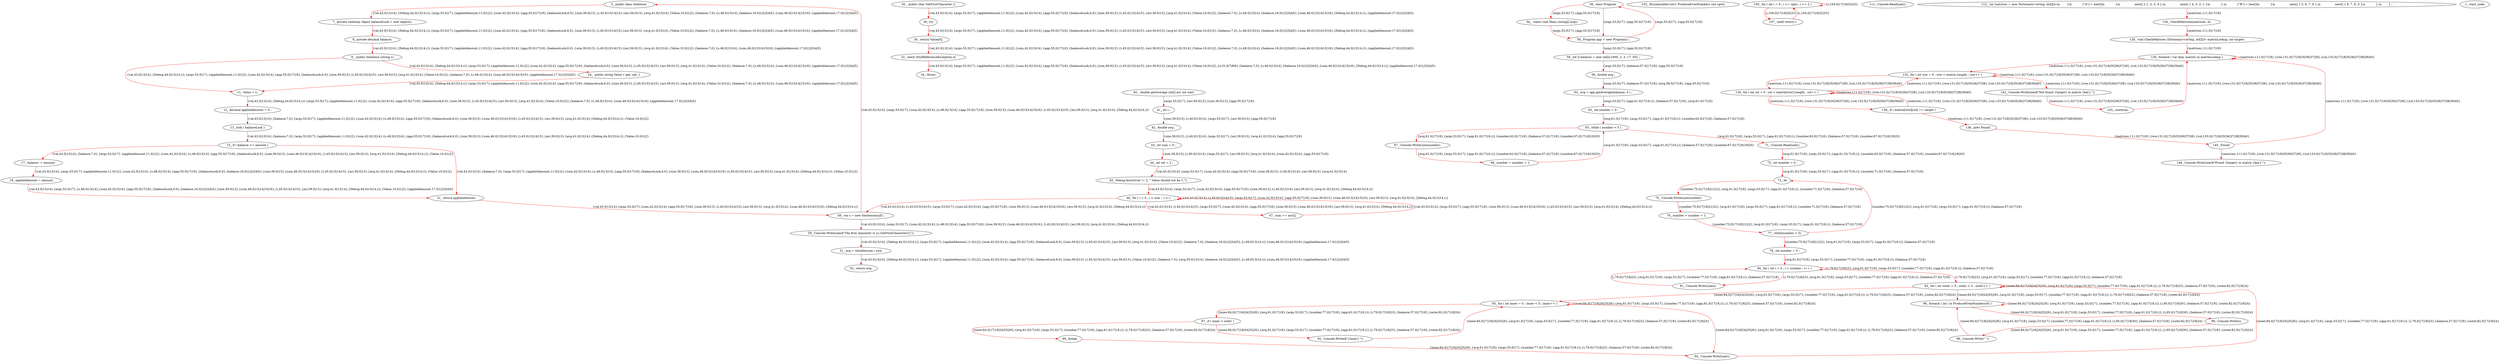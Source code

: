 digraph  {
11 [label="5_\ public\ class\ Sentence\ ", type_label=class_declaration];
15 [label="7_\ private\ readonly\ object\ balanceLock\ =\ new\ object\(\);", type_label=expression_statement];
26 [label="8_\ private\ decimal\ balance;", type_label=expression_statement];
32 [label="9_\ \ public\ Sentence\ \(string\ s\)", type_label=constructor_declaration];
40 [label="11_\ Value\ =\ s;", type_label=expression_statement];
45 [label="12_\ decimal\ appliedAmount\ =\ 0\ ;", type_label=local_declaration];
52 [label="13_\ lock\ \(\ balanceLock\ \)", type_label=lock];
55 [label="15_\ if\ \(\ balance\ >=\ amount\ \)", type_label=if];
60 [label="17_\ balance\ \-=\ amount;", type_label=expression_statement];
65 [label="18_\ appliedAmount\ =\ amount;", type_label=expression_statement];
70 [label="21_\ return\ appliedAmount;", type_label=expression_statement];
72 [label="24_\ \ public\ string\ Value\ \{\ get;\ set;\ \}", type_label=property_declaration];
79 [label="26_\ \ public\ char\ GetFirstCharacter\ \(\)", type_label=method_declaration];
85 [label="28_\ try", type_label=try];
87 [label="30_\ return\ Value\[0\];", type_label=expression_statement];
93 [label="32_\ catch\ \(NullReferenceException\ e\)", type_label=catch];
98 [label="34_\ throw;", type_label=expression_statement];
99 [label="38_\ class\ Program\ ", type_label=class_declaration];
102 [label="40_\ \ double\ getAverage\ \(int\[\]\ arr,\ int\ size\)", type_label=method_declaration];
115 [label="41_\ int\ i\ ;", type_label=local_declaration];
120 [label="42_\ double\ avg\ ;", type_label=local_declaration];
125 [label="43_\ int\ sum\ =\ 0\ ;", type_label=local_declaration];
132 [label="44_\ int\ val\ =\ 2\ ;", type_label=local_declaration];
139 [label="45_\ Debug\.Assert\(val\ !=\ 2,\ \"\ Value\ should\ not\ be\ 2\.\"\);", type_label=expression_statement];
151 [label="46_\ for\ \(\ i\ =\ 0\ ;\ i\ <\ size\ ;\ \+\+i\ \)", type_label=for];
162 [label="47_\ sum\ \+=\ arr\[i\];", type_label=expression_statement];
171 [label="49_\ var\ s\ =\ new\ Sentence\(null\)\ ;", type_label=local_declaration];
182 [label="50_\ Console\.WriteLine\(\$\"The\ first\ character\ is\ \{s\.GetFirstCharacter\(\)\}\"\);", type_label=expression_statement];
197 [label="51_\ avg\ =\ \(double\)sum\ /\ size;", type_label=expression_statement];
206 [label="52_\ return\ avg;", type_label=expression_statement];
208 [label="54_\ \ static\ void\ Main\ \(string\[\]\ args\)", type_label=method_declaration];
219 [label="56_\ Program\ app\ =\ new\ Program\(\)\ ;", type_label=local_declaration];
228 [label="58_\ int\ \[\]\ balance\ =\ new\ int\[\]\{1000,\ 2,\ 3,\ 17,\ 50\}\ ;", type_label=local_declaration];
246 [label="59_\ double\ avg\ ;", type_label=local_declaration];
251 [label="62_\ avg\ =\ app\.getAverage\(balance,\ 5\ \)\ ;", type_label=expression_statement];
264 [label="63_\ int\ number\ =\ 0\ ;", type_label=local_declaration];
271 [label="65_\ while\ \(\ number\ <\ 5\ \)", type_label=while];
276 [label="67_\ Console\.WriteLine\(number\);", type_label=expression_statement];
284 [label="68_\ number\ =\ number\ \+\ 1;", type_label=expression_statement];
291 [label="71_\ Console\.ReadLine\(\);", type_label=expression_statement];
297 [label="72_\ int\ number\ =\ 0\ ;", type_label=local_declaration];
304 [label="73_\ do", type_label=do];
306 [label="75_\ Console\.WriteLine\(number\);", type_label=expression_statement];
314 [label="76_\ number\ =\ number\ \+\ 1;", type_label=expression_statement];
321 [label="77_\ while\(number\ <\ 5\)", type_label=while];
324 [label="78_\ int\ number\ =\ 5\ ;", type_label=local_declaration];
331 [label="80_\ for\ \(\ int\ i\ =\ 0\ ;\ i\ <\ number\ ;\ i\+\+\ \)", type_label=for];
343 [label="81_\ Console\.WriteLine\(i\);", type_label=expression_statement];
351 [label="83_\ for\ \(\ int\ outer\ =\ 0\ ;\ outer\ <\ 5\ ;\ outer\+\+\ \)", type_label=for];
364 [label="85_\ for\ \(\ int\ inner\ =\ 0\ ;\ inner\ <\ 5\ ;\ inner\+\+\ \)", type_label=for];
377 [label="87_\ if\ \(\ inner\ >\ outer\ \)", type_label=if];
382 [label="89_\ break;", type_label=expression_statement];
383 [label="92_\ Console\.Write\(\$\"\{inner\}\ \"\);", type_label=expression_statement];
394 [label="94_\ Console\.WriteLine\(\);", type_label=expression_statement];
400 [label="96_\ foreach\ \(\ int\ i\ in\ ProduceEvenNumbers\(9\)\ \)", type_label=foreach];
409 [label="98_\ Console\.Write\(i\);", type_label=expression_statement];
417 [label="99_\ Console\.Write\(\"\ \"\);", type_label=expression_statement];
425 [label="103_\ IEnumerable<int>\ ProduceEvenNumbers\ \(int\ upto\)", type_label=local_function];
436 [label="105_\ for\ \(\ int\ i\ =\ 0\ ;\ i\ <=\ upto\ ;\ i\ \+=\ 2\ \)", type_label=for];
451 [label="107_\ yield\ return\ i;", type_label=expression_statement];
453 [label="111_\ Console\.ReadLine\(\);", type_label=expression_statement];
459 [label="112_\ var\ matrices\ =\ new\ Dictionary<string,\ int\[\]\[\]>\\n\ \ \ \ \ \ \ \ \{\\n\ \ \ \ \ \ \ \ \ \ \ \ \[\"A\"\]\ =\ new\[\]\\n\ \ \ \ \ \ \ \ \ \ \ \ \{\\n\ \ \ \ \ \ \ \ \ \ \ \ \ \ \ \ new\[\]\ \{\ 1,\ 2,\ 3,\ 4\ \},\\n\ \ \ \ \ \ \ \ \ \ \ \ \ \ \ \ new\[\]\ \{\ 4,\ 3,\ 2,\ 1\ \}\\n\ \ \ \ \ \ \ \ \ \ \ \ \},\\n\ \ \ \ \ \ \ \ \ \ \ \ \[\"B\"\]\ =\ new\[\]\\n\ \ \ \ \ \ \ \ \ \ \ \ \{\\n\ \ \ \ \ \ \ \ \ \ \ \ \ \ \ \ new\[\]\ \{\ 5,\ 6,\ 7,\ 8\ \},\\n\ \ \ \ \ \ \ \ \ \ \ \ \ \ \ \ new\[\]\ \{\ 8,\ 7,\ 6,\ 5\ \}\\n\ \ \ \ \ \ \ \ \ \ \ \ \},\\n\ \ \ \ \ \ \ \ \}\ ;", type_label=local_declaration];
516 [label="126_\ CheckMatrices\(matrices,\ 4\);", type_label=expression_statement];
524 [label="128_\ void\ CheckMatrices\ \(Dictionary<string,\ int\[\]\[\]>\ matrixLookup,\ int\ target\)", type_label=local_function];
543 [label="130_\ foreach\ \(\ var\ \(key,\ matrix\)\ in\ matrixLookup\ \)", type_label=foreach];
550 [label="132_\ for\ \(\ int\ row\ =\ 0\ ;\ row\ <\ matrix\.Length\ ;\ row\+\+\ \)", type_label=for];
565 [label="134_\ for\ \(\ int\ col\ =\ 0\ ;\ col\ <\ matrix\[row\]\.Length\ ;\ col\+\+\ \)", type_label=for];
584 [label="136_\ if\ \(\ matrix\[row\]\[col\]\ ==\ target\ \)", type_label=if];
597 [label="138_\ goto\ Found;", type_label=expression_statement];
599 [label="142_\ Console\.WriteLine\(\$\"Not\ found\ \{target\}\ in\ matrix\ \{key\}\.\"\);", type_label=expression_statement];
614 [label="143_\ continue;", type_label=expression_statement];
615 [label="145_\ Found", type_label=label];
617 [label="146_\ Console\.WriteLine\(\$\"Found\ \{target\}\ in\ matrix\ \{key\}\.\"\);", type_label=expression_statement];
1 [label="1_\ start_node", type_label=start];
11 -> 15  [color=red, controlflow_type=class_next, edge_type=CFG_edge, key=0, label="{val,43,0|13|14},{Debug,44,0|13|14,()},{args,53,0|17},{appliedAmount,11,0|1|2},{sum,42,0|13|14},{app,55,0|17|18},{balanceLock,6,0},{size,39,0|13},{i,45,0|13|14|15},{arr,39,0|13},{avg,41,0|13|14},{Value,10,0|1|2},{balance,7,0},{s,48,0|13|14},{balance,16,0|1|2|3|4|5},{sum,46,0|13|14|15|16},{appliedAmount,17,0|1|2|3|4|5}"];
15 -> 26  [color=red, controlflow_type=class_next, edge_type=CFG_edge, key=0, label="{val,43,0|13|14},{Debug,44,0|13|14,()},{args,53,0|17},{appliedAmount,11,0|1|2},{sum,42,0|13|14},{app,55,0|17|18},{balanceLock,6,0},{size,39,0|13},{i,45,0|13|14|15},{arr,39,0|13},{avg,41,0|13|14},{Value,10,0|1|2},{balance,7,0},{s,48,0|13|14},{balance,16,0|1|2|3|4|5},{sum,46,0|13|14|15|16},{appliedAmount,17,0|1|2|3|4|5}"];
26 -> 32  [color=red, controlflow_type=constructor_next, edge_type=CFG_edge, key=0, label="{val,43,0|13|14},{Debug,44,0|13|14,()},{args,53,0|17},{appliedAmount,11,0|1|2},{sum,42,0|13|14},{app,55,0|17|18},{balanceLock,6,0},{size,39,0|13},{i,45,0|13|14|15},{arr,39,0|13},{avg,41,0|13|14},{Value,10,0|1|2},{balance,7,0},{s,48,0|13|14},{sum,46,0|13|14|15|16},{appliedAmount,17,0|1|2|3|4|5}"];
32 -> 72  [color=red, controlflow_type="next_line 1", edge_type=CFG_edge, key=0, label="{val,43,0|13|14},{Debug,44,0|13|14,()},{args,53,0|17},{appliedAmount,11,0|1|2},{sum,42,0|13|14},{app,55,0|17|18},{balanceLock,6,0},{size,39,0|13},{i,45,0|13|14|15},{arr,39,0|13},{avg,41,0|13|14},{Value,10,0|1|2},{balance,7,0},{s,48,0|13|14},{sum,46,0|13|14|15|16},{appliedAmount,17,0|1|2|3|4|5}"];
32 -> 40  [color=red, controlflow_type=first_next_line, edge_type=CFG_edge, key=0, label="{val,43,0|13|14},{Debug,44,0|13|14,()},{args,53,0|17},{appliedAmount,11,0|1|2},{sum,42,0|13|14},{app,55,0|17|18},{balanceLock,6,0},{size,39,0|13},{i,45,0|13|14|15},{arr,39,0|13},{avg,41,0|13|14},{Value,10,0|1|2},{balance,7,0},{s,48,0|13|14},{sum,46,0|13|14|15|16},{appliedAmount,17,0|1|2|3|4|5}"];
40 -> 45  [color=red, controlflow_type="next_line 1", edge_type=CFG_edge, key=0, label="{val,43,0|13|14},{Debug,44,0|13|14,()},{args,53,0|17},{appliedAmount,11,0|1|2},{sum,42,0|13|14},{app,55,0|17|18},{balanceLock,6,0},{size,39,0|13},{i,45,0|13|14|15},{arr,39,0|13},{avg,41,0|13|14},{Value,10,0|1|2},{balance,7,0},{s,48,0|13|14},{sum,46,0|13|14|15|16},{appliedAmount,17,0|1|2|3|4|5}"];
45 -> 52  [color=red, controlflow_type="next_line 1", edge_type=CFG_edge, key=0, label="{val,43,0|13|14},{balance,7,0},{args,53,0|17},{appliedAmount,11,0|1|2},{sum,42,0|13|14},{s,48,0|13|14},{app,55,0|17|18},{balanceLock,6,0},{size,39,0|13},{sum,46,0|13|14|15|16},{i,45,0|13|14|15},{arr,39,0|13},{avg,41,0|13|14},{Debug,44,0|13|14,()},{Value,10,0|1|2}"];
52 -> 55  [color=red, controlflow_type=first_next_line, edge_type=CFG_edge, key=0, label="{val,43,0|13|14},{balance,7,0},{args,53,0|17},{appliedAmount,11,0|1|2},{sum,42,0|13|14},{s,48,0|13|14},{app,55,0|17|18},{balanceLock,6,0},{size,39,0|13},{sum,46,0|13|14|15|16},{i,45,0|13|14|15},{arr,39,0|13},{avg,41,0|13|14},{Debug,44,0|13|14,()},{Value,10,0|1|2}"];
55 -> 60  [color=red, controlflow_type=pos_next, edge_type=CFG_edge, key=0, label="{val,43,0|13|14},{balance,7,0},{args,53,0|17},{appliedAmount,11,0|1|2},{sum,42,0|13|14},{s,48,0|13|14},{app,55,0|17|18},{balanceLock,6,0},{size,39,0|13},{sum,46,0|13|14|15|16},{i,45,0|13|14|15},{arr,39,0|13},{avg,41,0|13|14},{Debug,44,0|13|14,()},{Value,10,0|1|2}"];
55 -> 70  [color=red, controlflow_type=next_line, edge_type=CFG_edge, key=0, label="{val,43,0|13|14},{balance,7,0},{args,53,0|17},{appliedAmount,11,0|1|2},{sum,42,0|13|14},{s,48,0|13|14},{app,55,0|17|18},{balanceLock,6,0},{size,39,0|13},{sum,46,0|13|14|15|16},{i,45,0|13|14|15},{arr,39,0|13},{avg,41,0|13|14},{Debug,44,0|13|14,()},{Value,10,0|1|2}"];
60 -> 65  [color=red, controlflow_type="next_line 1", edge_type=CFG_edge, key=0, label="{val,43,0|13|14},{args,53,0|17},{appliedAmount,11,0|1|2},{sum,42,0|13|14},{s,48,0|13|14},{app,55,0|17|18},{balanceLock,6,0},{balance,16,0|1|2|3|4|5},{size,39,0|13},{sum,46,0|13|14|15|16},{i,45,0|13|14|15},{arr,39,0|13},{avg,41,0|13|14},{Debug,44,0|13|14,()},{Value,10,0|1|2}"];
65 -> 70  [color=red, controlflow_type=next_line, edge_type=CFG_edge, key=0, label="{val,43,0|13|14},{args,53,0|17},{s,48,0|13|14},{sum,42,0|13|14},{app,55,0|17|18},{balanceLock,6,0},{balance,16,0|1|2|3|4|5},{size,39,0|13},{sum,46,0|13|14|15|16},{i,45,0|13|14|15},{arr,39,0|13},{avg,41,0|13|14},{Debug,44,0|13|14,()},{Value,10,0|1|2},{appliedAmount,17,0|1|2|3|4|5}"];
70 -> 171  [color=red, controlflow_type=class_return, edge_type=CFG_edge, key=0, label="{val,43,0|13|14},{args,53,0|17},{sum,42,0|13|14},{app,55,0|17|18},{size,39,0|13},{i,45,0|13|14|15},{arr,39,0|13},{avg,41,0|13|14},{sum,46,0|13|14|15|16},{Debug,44,0|13|14,()}"];
72 -> 40  [color=red, controlflow_type=first_next_line, edge_type=CFG_edge, key=0, label="{val,43,0|13|14},{Debug,44,0|13|14,()},{args,53,0|17},{appliedAmount,11,0|1|2},{sum,42,0|13|14},{app,55,0|17|18},{balanceLock,6,0},{size,39,0|13},{i,45,0|13|14|15},{arr,39,0|13},{avg,41,0|13|14},{Value,10,0|1|2},{balance,7,0},{s,48,0|13|14},{sum,46,0|13|14|15|16},{appliedAmount,17,0|1|2|3|4|5}"];
79 -> 85  [color=red, controlflow_type=first_next_line, edge_type=CFG_edge, key=0, label="{val,43,0|13|14},{args,53,0|17},{appliedAmount,11,0|1|2},{sum,42,0|13|14},{app,55,0|17|18},{balanceLock,6,0},{size,39,0|13},{i,45,0|13|14|15},{arr,39,0|13},{avg,41,0|13|14},{Value,10,0|1|2},{balance,7,0},{s,48,0|13|14},{balance,16,0|1|2|3|4|5},{sum,46,0|13|14|15|16},{Debug,44,0|13|14,()},{appliedAmount,17,0|1|2|3|4|5}"];
85 -> 87  [color=red, controlflow_type=next, edge_type=CFG_edge, key=0, label="{val,43,0|13|14},{args,53,0|17},{appliedAmount,11,0|1|2},{sum,42,0|13|14},{app,55,0|17|18},{balanceLock,6,0},{size,39,0|13},{i,45,0|13|14|15},{arr,39,0|13},{avg,41,0|13|14},{Value,10,0|1|2},{balance,7,0},{s,48,0|13|14},{balance,16,0|1|2|3|4|5},{sum,46,0|13|14|15|16},{Debug,44,0|13|14,()},{appliedAmount,17,0|1|2|3|4|5}"];
87 -> 93  [color=red, controlflow_type=catch_exception, edge_type=CFG_edge, key=0, label="{val,43,0|13|14},{args,53,0|17},{appliedAmount,11,0|1|2},{sum,42,0|13|14},{app,55,0|17|18},{balanceLock,6,0},{size,39,0|13},{i,45,0|13|14|15},{arr,39,0|13},{avg,41,0|13|14},{Value,10,0|1|2},{balance,7,0},{s,48,0|13|14},{balance,16,0|1|2|3|4|5},{sum,46,0|13|14|15|16},{Debug,44,0|13|14,()},{appliedAmount,17,0|1|2|3|4|5}"];
93 -> 98  [color=red, controlflow_type=next, edge_type=CFG_edge, key=0, label="{val,43,0|13|14},{args,53,0|17},{appliedAmount,11,0|1|2},{sum,42,0|13|14},{app,55,0|17|18},{balanceLock,6,0},{size,39,0|13},{i,45,0|13|14|15},{arr,39,0|13},{avg,41,0|13|14},{Value,10,0|1|2},{e,31,0|7|8|9},{balance,7,0},{s,48,0|13|14},{balance,16,0|1|2|3|4|5},{sum,46,0|13|14|15|16},{Debug,44,0|13|14,()},{appliedAmount,17,0|1|2|3|4|5}"];
99 -> 208  [color=red, controlflow_type=main_method_next, edge_type=CFG_edge, key=0, label="{args,53,0|17},{app,55,0|17|18}"];
99 -> 219  [color=red, controlflow_type=class_return, edge_type=CFG_edge, key=0, label="{args,53,0|17},{app,55,0|17|18}"];
102 -> 115  [color=red, controlflow_type=first_next_line, edge_type=CFG_edge, key=0, label="{args,53,0|17},{arr,39,0|13},{size,39,0|13},{app,55,0|17|18}"];
115 -> 120  [color=red, controlflow_type="next_line 1", edge_type=CFG_edge, key=0, label="{size,39,0|13},{i,40,0|13|14},{args,53,0|17},{arr,39,0|13},{app,55,0|17|18}"];
120 -> 125  [color=red, controlflow_type="next_line 1", edge_type=CFG_edge, key=0, label="{size,39,0|13},{i,40,0|13|14},{args,53,0|17},{arr,39,0|13},{avg,41,0|13|14},{app,55,0|17|18}"];
125 -> 132  [color=red, controlflow_type="next_line 1", edge_type=CFG_edge, key=0, label="{size,39,0|13},{i,40,0|13|14},{args,53,0|17},{arr,39,0|13},{avg,41,0|13|14},{sum,42,0|13|14},{app,55,0|17|18}"];
132 -> 139  [color=red, controlflow_type="next_line 1", edge_type=CFG_edge, key=0, label="{val,43,0|13|14},{args,53,0|17},{sum,42,0|13|14},{app,55,0|17|18},{size,39,0|13},{i,40,0|13|14},{arr,39,0|13},{avg,41,0|13|14}"];
139 -> 151  [color=red, controlflow_type="next_line 1", edge_type=CFG_edge, key=0, label="{val,43,0|13|14},{args,53,0|17},{sum,42,0|13|14},{app,55,0|17|18},{size,39,0|13},{i,40,0|13|14},{arr,39,0|13},{avg,41,0|13|14},{Debug,44,0|13|14,()}"];
151 -> 162  [color=red, controlflow_type=pos_next, edge_type=CFG_edge, key=0, label="{val,43,0|13|14},{i,45,0|13|14|15},{args,53,0|17},{sum,42,0|13|14},{app,55,0|17|18},{size,39,0|13},{sum,46,0|13|14|15|16},{arr,39,0|13},{avg,41,0|13|14},{Debug,44,0|13|14,()}"];
151 -> 171  [color=red, controlflow_type=neg_next, edge_type=CFG_edge, key=0, label="{val,43,0|13|14},{i,45,0|13|14|15},{args,53,0|17},{sum,42,0|13|14},{app,55,0|17|18},{size,39,0|13},{sum,46,0|13|14|15|16},{arr,39,0|13},{avg,41,0|13|14},{Debug,44,0|13|14,()}"];
151 -> 151  [color=red, controlflow_type=loop_update, edge_type=CFG_edge, key=0, label="{val,43,0|13|14},{i,45,0|13|14|15},{args,53,0|17},{sum,42,0|13|14},{app,55,0|17|18},{size,39,0|13},{sum,46,0|13|14|15|16},{arr,39,0|13},{avg,41,0|13|14},{Debug,44,0|13|14,()}"];
162 -> 151  [color=red, controlflow_type=loop_control, edge_type=CFG_edge, key=0, label="{val,43,0|13|14},{args,53,0|17},{app,55,0|17|18},{size,39,0|13},{sum,46,0|13|14|15|16},{i,45,0|13|14|15},{arr,39,0|13},{avg,41,0|13|14},{Debug,44,0|13|14,()}"];
171 -> 182  [color=red, controlflow_type="next_line 1", edge_type=CFG_edge, key=0, label="{val,43,0|13|14},{args,53,0|17},{sum,42,0|13|14},{s,48,0|13|14},{app,55,0|17|18},{size,39,0|13},{sum,46,0|13|14|15|16},{i,45,0|13|14|15},{arr,39,0|13},{avg,41,0|13|14},{Debug,44,0|13|14,()}"];
171 -> 11  [color=red, controlflow_type="constructor_call|177", edge_type=CFG_edge, key=0, label="{val,43,0|13|14},{args,53,0|17},{sum,42,0|13|14},{s,48,0|13|14},{app,55,0|17|18},{size,39,0|13},{sum,46,0|13|14|15|16},{i,45,0|13|14|15},{arr,39,0|13},{avg,41,0|13|14},{Debug,44,0|13|14,()}"];
182 -> 197  [color=red, controlflow_type="next_line 1", edge_type=CFG_edge, key=0, label="{val,43,0|13|14},{Debug,44,0|13|14,()},{args,53,0|17},{appliedAmount,11,0|1|2},{sum,42,0|13|14},{app,55,0|17|18},{balanceLock,6,0},{size,39,0|13},{i,45,0|13|14|15},{arr,39,0|13},{avg,41,0|13|14},{Value,10,0|1|2},{balance,7,0},{balance,16,0|1|2|3|4|5},{s,49,0|13|14,()},{sum,46,0|13|14|15|16},{appliedAmount,17,0|1|2|3|4|5}"];
197 -> 206  [color=red, controlflow_type="next_line 1", edge_type=CFG_edge, key=0, label="{val,43,0|13|14},{Debug,44,0|13|14,()},{args,53,0|17},{appliedAmount,11,0|1|2},{sum,42,0|13|14},{app,55,0|17|18},{balanceLock,6,0},{size,39,0|13},{i,45,0|13|14|15},{arr,39,0|13},{Value,10,0|1|2},{balance,7,0},{avg,50,0|13|14},{balance,16,0|1|2|3|4|5},{s,49,0|13|14,()},{sum,46,0|13|14|15|16},{appliedAmount,17,0|1|2|3|4|5}"];
208 -> 219  [color=red, controlflow_type=first_next_line, edge_type=CFG_edge, key=0, label="{args,53,0|17},{app,55,0|17|18}"];
219 -> 228  [color=red, controlflow_type="next_line 1", edge_type=CFG_edge, key=0, label="{args,53,0|17},{app,55,0|17|18}"];
219 -> 99  [color=red, controlflow_type="constructor_call|225", edge_type=CFG_edge, key=0, label="{args,53,0|17},{app,55,0|17|18}", target_constructor=32];
228 -> 246  [color=red, controlflow_type="next_line 1", edge_type=CFG_edge, key=0, label="{args,53,0|17},{balance,57,0|17|18},{app,55,0|17|18}"];
246 -> 251  [color=red, controlflow_type="next_line 1", edge_type=CFG_edge, key=0, label="{args,53,0|17},{balance,57,0|17|18},{avg,58,0|17|18},{app,55,0|17|18}"];
251 -> 264  [color=red, controlflow_type="next_line 1", edge_type=CFG_edge, key=0, label="{args,53,0|17},{app,61,0|17|18,()},{balance,57,0|17|18},{avg,61,0|17|18}"];
264 -> 271  [color=red, controlflow_type="next_line 1", edge_type=CFG_edge, key=0, label="{avg,61,0|17|18},{args,53,0|17},{app,61,0|17|18,()},{number,62,0|17|18},{balance,57,0|17|18}"];
271 -> 276  [color=red, controlflow_type=pos_next, edge_type=CFG_edge, key=0, label="{avg,61,0|17|18},{args,53,0|17},{app,61,0|17|18,()},{number,62,0|17|18},{balance,57,0|17|18},{number,67,0|17|18|19|20}"];
271 -> 291  [color=red, controlflow_type=neg_next, edge_type=CFG_edge, key=0, label="{avg,61,0|17|18},{args,53,0|17},{app,61,0|17|18,()},{number,62,0|17|18},{balance,57,0|17|18},{number,67,0|17|18|19|20}"];
276 -> 284  [color=red, controlflow_type="next_line 1", edge_type=CFG_edge, key=0, label="{avg,61,0|17|18},{args,53,0|17},{app,61,0|17|18,()},{number,62,0|17|18},{balance,57,0|17|18},{number,67,0|17|18|19|20}"];
284 -> 271  [color=red, controlflow_type=loop_control, edge_type=CFG_edge, key=0, label="{avg,61,0|17|18},{args,53,0|17},{app,61,0|17|18,()},{balance,57,0|17|18},{number,67,0|17|18|19|20}"];
291 -> 297  [color=red, controlflow_type="next_line 1", edge_type=CFG_edge, key=0, label="{avg,61,0|17|18},{args,53,0|17},{app,61,0|17|18,()},{number,62,0|17|18},{balance,57,0|17|18},{number,67,0|17|18|19|20}"];
297 -> 304  [color=red, controlflow_type="next_line 1", edge_type=CFG_edge, key=0, label="{avg,61,0|17|18},{args,53,0|17},{app,61,0|17|18,()},{number,71,0|17|18},{balance,57,0|17|18}"];
304 -> 306  [color=red, controlflow_type=pos_next, edge_type=CFG_edge, key=0, label="{number,75,0|17|18|21|22},{avg,61,0|17|18},{args,53,0|17},{app,61,0|17|18,()},{number,71,0|17|18},{balance,57,0|17|18}"];
306 -> 314  [color=red, controlflow_type="next_line 1", edge_type=CFG_edge, key=0, label="{number,75,0|17|18|21|22},{avg,61,0|17|18},{args,53,0|17},{app,61,0|17|18,()},{number,71,0|17|18},{balance,57,0|17|18}"];
314 -> 321  [color=red, controlflow_type=next, edge_type=CFG_edge, key=0, label="{number,75,0|17|18|21|22},{avg,61,0|17|18},{args,53,0|17},{app,61,0|17|18,()},{balance,57,0|17|18}"];
321 -> 304  [color=red, controlflow_type=loop_control, edge_type=CFG_edge, key=0, label="{number,75,0|17|18|21|22},{avg,61,0|17|18},{args,53,0|17},{app,61,0|17|18,()},{balance,57,0|17|18}"];
321 -> 324  [color=red, controlflow_type=neg_next, edge_type=CFG_edge, key=0, label="{number,75,0|17|18|21|22},{avg,61,0|17|18},{args,53,0|17},{app,61,0|17|18,()},{balance,57,0|17|18}"];
324 -> 331  [color=red, controlflow_type="next_line 1", edge_type=CFG_edge, key=0, label="{avg,61,0|17|18},{args,53,0|17},{number,77,0|17|18},{app,61,0|17|18,()},{balance,57,0|17|18}"];
331 -> 343  [color=red, controlflow_type=pos_next, edge_type=CFG_edge, key=0, label="{i,79,0|17|18|23},{avg,61,0|17|18},{args,53,0|17},{number,77,0|17|18},{app,61,0|17|18,()},{balance,57,0|17|18}"];
331 -> 351  [color=red, controlflow_type=neg_next, edge_type=CFG_edge, key=0, label="{i,79,0|17|18|23},{avg,61,0|17|18},{args,53,0|17},{number,77,0|17|18},{app,61,0|17|18,()},{balance,57,0|17|18}"];
331 -> 331  [color=red, controlflow_type=loop_update, edge_type=CFG_edge, key=0, label="{i,79,0|17|18|23},{avg,61,0|17|18},{args,53,0|17},{number,77,0|17|18},{app,61,0|17|18,()},{balance,57,0|17|18}"];
343 -> 331  [color=red, controlflow_type=loop_control, edge_type=CFG_edge, key=0, label="{i,79,0|17|18|23},{avg,61,0|17|18},{args,53,0|17},{number,77,0|17|18},{app,61,0|17|18,()},{balance,57,0|17|18}"];
351 -> 364  [color=red, controlflow_type=pos_next, edge_type=CFG_edge, key=0, label="{inner,84,0|17|18|24|25|26},{avg,61,0|17|18},{args,53,0|17},{number,77,0|17|18},{app,61,0|17|18,()},{i,79,0|17|18|23},{balance,57,0|17|18},{outer,82,0|17|18|24}"];
351 -> 400  [color=red, controlflow_type=neg_next, edge_type=CFG_edge, key=0, label="{inner,84,0|17|18|24|25|26},{avg,61,0|17|18},{args,53,0|17},{number,77,0|17|18},{app,61,0|17|18,()},{i,79,0|17|18|23},{balance,57,0|17|18},{outer,82,0|17|18|24}"];
351 -> 351  [color=red, controlflow_type=loop_update, edge_type=CFG_edge, key=0, label="{inner,84,0|17|18|24|25|26},{avg,61,0|17|18},{args,53,0|17},{number,77,0|17|18},{app,61,0|17|18,()},{i,79,0|17|18|23},{balance,57,0|17|18},{outer,82,0|17|18|24}"];
364 -> 377  [color=red, controlflow_type=pos_next, edge_type=CFG_edge, key=0, label="{inner,84,0|17|18|24|25|26},{avg,61,0|17|18},{args,53,0|17},{number,77,0|17|18},{app,61,0|17|18,()},{i,79,0|17|18|23},{balance,57,0|17|18},{outer,82,0|17|18|24}"];
364 -> 394  [color=red, controlflow_type=neg_next, edge_type=CFG_edge, key=0, label="{inner,84,0|17|18|24|25|26},{avg,61,0|17|18},{args,53,0|17},{number,77,0|17|18},{app,61,0|17|18,()},{i,79,0|17|18|23},{balance,57,0|17|18},{outer,82,0|17|18|24}"];
364 -> 364  [color=red, controlflow_type=loop_update, edge_type=CFG_edge, key=0, label="{inner,84,0|17|18|24|25|26},{avg,61,0|17|18},{args,53,0|17},{number,77,0|17|18},{app,61,0|17|18,()},{i,79,0|17|18|23},{balance,57,0|17|18},{outer,82,0|17|18|24}"];
377 -> 382  [color=red, controlflow_type=pos_next, edge_type=CFG_edge, key=0, label="{inner,84,0|17|18|24|25|26},{avg,61,0|17|18},{args,53,0|17},{number,77,0|17|18},{app,61,0|17|18,()},{i,79,0|17|18|23},{balance,57,0|17|18},{outer,82,0|17|18|24}"];
377 -> 383  [color=red, controlflow_type=next_line, edge_type=CFG_edge, key=0, label="{inner,84,0|17|18|24|25|26},{avg,61,0|17|18},{args,53,0|17},{number,77,0|17|18},{app,61,0|17|18,()},{i,79,0|17|18|23},{balance,57,0|17|18},{outer,82,0|17|18|24}"];
382 -> 394  [color=red, controlflow_type=jump_next, edge_type=CFG_edge, key=0, label="{inner,84,0|17|18|24|25|26},{avg,61,0|17|18},{args,53,0|17},{number,77,0|17|18},{app,61,0|17|18,()},{i,79,0|17|18|23},{balance,57,0|17|18},{outer,82,0|17|18|24}"];
383 -> 364  [color=red, controlflow_type=loop_control, edge_type=CFG_edge, key=0, label="{inner,84,0|17|18|24|25|26},{avg,61,0|17|18},{args,53,0|17},{number,77,0|17|18},{app,61,0|17|18,()},{i,79,0|17|18|23},{balance,57,0|17|18},{outer,82,0|17|18|24}"];
394 -> 351  [color=red, controlflow_type=loop_control, edge_type=CFG_edge, key=0, label="{inner,84,0|17|18|24|25|26},{avg,61,0|17|18},{args,53,0|17},{number,77,0|17|18},{app,61,0|17|18,()},{i,79,0|17|18|23},{balance,57,0|17|18},{outer,82,0|17|18|24}"];
400 -> 409  [color=red, controlflow_type=pos_next, edge_type=CFG_edge, key=0, label="{inner,84,0|17|18|24|25|26},{avg,61,0|17|18},{args,53,0|17},{number,77,0|17|18},{app,61,0|17|18,()},{i,95,0|17|18|30},{balance,57,0|17|18},{outer,82,0|17|18|24}"];
400 -> 400  [color=red, controlflow_type=loop_update, edge_type=CFG_edge, key=0, label="{inner,84,0|17|18|24|25|26},{avg,61,0|17|18},{args,53,0|17},{number,77,0|17|18},{app,61,0|17|18,()},{i,95,0|17|18|30},{balance,57,0|17|18},{outer,82,0|17|18|24}"];
409 -> 417  [color=red, controlflow_type="next_line 1", edge_type=CFG_edge, key=0, label="{inner,84,0|17|18|24|25|26},{avg,61,0|17|18},{args,53,0|17},{number,77,0|17|18},{app,61,0|17|18,()},{i,95,0|17|18|30},{balance,57,0|17|18},{outer,82,0|17|18|24}"];
417 -> 400  [color=red, controlflow_type=loop_control, edge_type=CFG_edge, key=0, label="{inner,84,0|17|18|24|25|26},{avg,61,0|17|18},{args,53,0|17},{number,77,0|17|18},{app,61,0|17|18,()},{i,95,0|17|18|30},{balance,57,0|17|18},{outer,82,0|17|18|24}"];
436 -> 451  [color=red, controlflow_type=pos_next, edge_type=CFG_edge, key=0, label="{i,104,0|17|18|32|33}"];
436 -> 436  [color=red, controlflow_type=loop_update, edge_type=CFG_edge, key=0, label="{i,104,0|17|18|32|33}"];
451 -> 436  [color=red, controlflow_type=yield_exit, edge_type=CFG_edge, key=0, label="{i,104,0|17|18|32|33}"];
459 -> 516  [color=red, controlflow_type="next_line 1", edge_type=CFG_edge, key=0, label="{matrices,111,0|17|18}"];
516 -> 524  [color=red, controlflow_type="next_line 1", edge_type=CFG_edge, key=0, label="{matrices,111,0|17|18}"];
524 -> 543  [color=red, controlflow_type=first_next_line, edge_type=CFG_edge, key=0, label="{matrices,111,0|17|18}"];
543 -> 550  [color=red, controlflow_type=pos_next, edge_type=CFG_edge, key=0, label="{matrices,111,0|17|18},{row,131,0|17|18|35|36|37|38},{col,133,0|17|18|35|36|37|38|39|40}"];
543 -> 543  [color=red, controlflow_type=loop_update, edge_type=CFG_edge, key=0, label="{matrices,111,0|17|18},{row,131,0|17|18|35|36|37|38},{col,133,0|17|18|35|36|37|38|39|40}"];
550 -> 565  [color=red, controlflow_type=pos_next, edge_type=CFG_edge, key=0, label="{matrices,111,0|17|18},{row,131,0|17|18|35|36|37|38},{col,133,0|17|18|35|36|37|38|39|40}"];
550 -> 599  [color=red, controlflow_type=neg_next, edge_type=CFG_edge, key=0, label="{matrices,111,0|17|18},{row,131,0|17|18|35|36|37|38},{col,133,0|17|18|35|36|37|38|39|40}"];
550 -> 550  [color=red, controlflow_type=loop_update, edge_type=CFG_edge, key=0, label="{matrices,111,0|17|18},{row,131,0|17|18|35|36|37|38},{col,133,0|17|18|35|36|37|38|39|40}"];
565 -> 584  [color=red, controlflow_type=pos_next, edge_type=CFG_edge, key=0, label="{matrices,111,0|17|18},{row,131,0|17|18|35|36|37|38},{col,133,0|17|18|35|36|37|38|39|40}"];
565 -> 550  [color=red, controlflow_type=neg_next, edge_type=CFG_edge, key=0, label="{matrices,111,0|17|18},{row,131,0|17|18|35|36|37|38},{col,133,0|17|18|35|36|37|38|39|40}"];
565 -> 565  [color=red, controlflow_type=loop_update, edge_type=CFG_edge, key=0, label="{matrices,111,0|17|18},{row,131,0|17|18|35|36|37|38},{col,133,0|17|18|35|36|37|38|39|40}"];
584 -> 597  [color=red, controlflow_type=pos_next, edge_type=CFG_edge, key=0, label="{matrices,111,0|17|18},{row,131,0|17|18|35|36|37|38},{col,133,0|17|18|35|36|37|38|39|40}"];
584 -> 565  [color=red, controlflow_type=next_line, edge_type=CFG_edge, key=0, label="{matrices,111,0|17|18},{row,131,0|17|18|35|36|37|38},{col,133,0|17|18|35|36|37|38|39|40}"];
597 -> 615  [color=red, controlflow_type=jump_next, edge_type=CFG_edge, key=0, label="{matrices,111,0|17|18},{row,131,0|17|18|35|36|37|38},{col,133,0|17|18|35|36|37|38|39|40}"];
599 -> 614  [color=red, controlflow_type="next_line 1", edge_type=CFG_edge, key=0, label="{matrices,111,0|17|18},{row,131,0|17|18|35|36|37|38},{col,133,0|17|18|35|36|37|38|39|40}"];
614 -> 543  [color=red, controlflow_type=jump_next, edge_type=CFG_edge, key=0, label="{matrices,111,0|17|18},{row,131,0|17|18|35|36|37|38},{col,133,0|17|18|35|36|37|38|39|40}"];
615 -> 543  [color=red, controlflow_type=loop_control, edge_type=CFG_edge, key=0, label="{matrices,111,0|17|18},{row,131,0|17|18|35|36|37|38},{col,133,0|17|18|35|36|37|38|39|40}"];
615 -> 617  [color=red, controlflow_type=first_next_line, edge_type=CFG_edge, key=0, label="{matrices,111,0|17|18},{row,131,0|17|18|35|36|37|38},{col,133,0|17|18|35|36|37|38|39|40}"];
}
